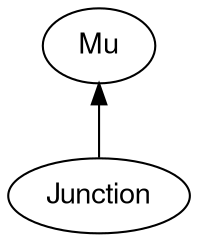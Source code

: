 digraph "perl6-type-graph" {
    rankdir=BT;
    splines=polyline;
    overlap=false; 
    // Types
    "Junction" [color="#000000", fontcolor="#000000", href="/type/Junction", fontname="FreeSans"];
    "Mu" [color="#000000", fontcolor="#000000", href="/type/Mu", fontname="FreeSans"];

    // Superclasses
    "Junction" -> "Mu" [color="#000000"];

    // Roles
}
